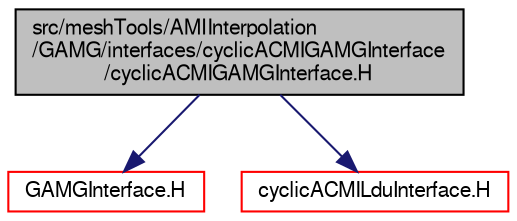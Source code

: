 digraph "src/meshTools/AMIInterpolation/GAMG/interfaces/cyclicACMIGAMGInterface/cyclicACMIGAMGInterface.H"
{
  bgcolor="transparent";
  edge [fontname="FreeSans",fontsize="10",labelfontname="FreeSans",labelfontsize="10"];
  node [fontname="FreeSans",fontsize="10",shape=record];
  Node0 [label="src/meshTools/AMIInterpolation\l/GAMG/interfaces/cyclicACMIGAMGInterface\l/cyclicACMIGAMGInterface.H",height=0.2,width=0.4,color="black", fillcolor="grey75", style="filled", fontcolor="black"];
  Node0 -> Node1 [color="midnightblue",fontsize="10",style="solid",fontname="FreeSans"];
  Node1 [label="GAMGInterface.H",height=0.2,width=0.4,color="red",URL="$a10937.html"];
  Node0 -> Node134 [color="midnightblue",fontsize="10",style="solid",fontname="FreeSans"];
  Node134 [label="cyclicACMILduInterface.H",height=0.2,width=0.4,color="red",URL="$a07331.html"];
}
